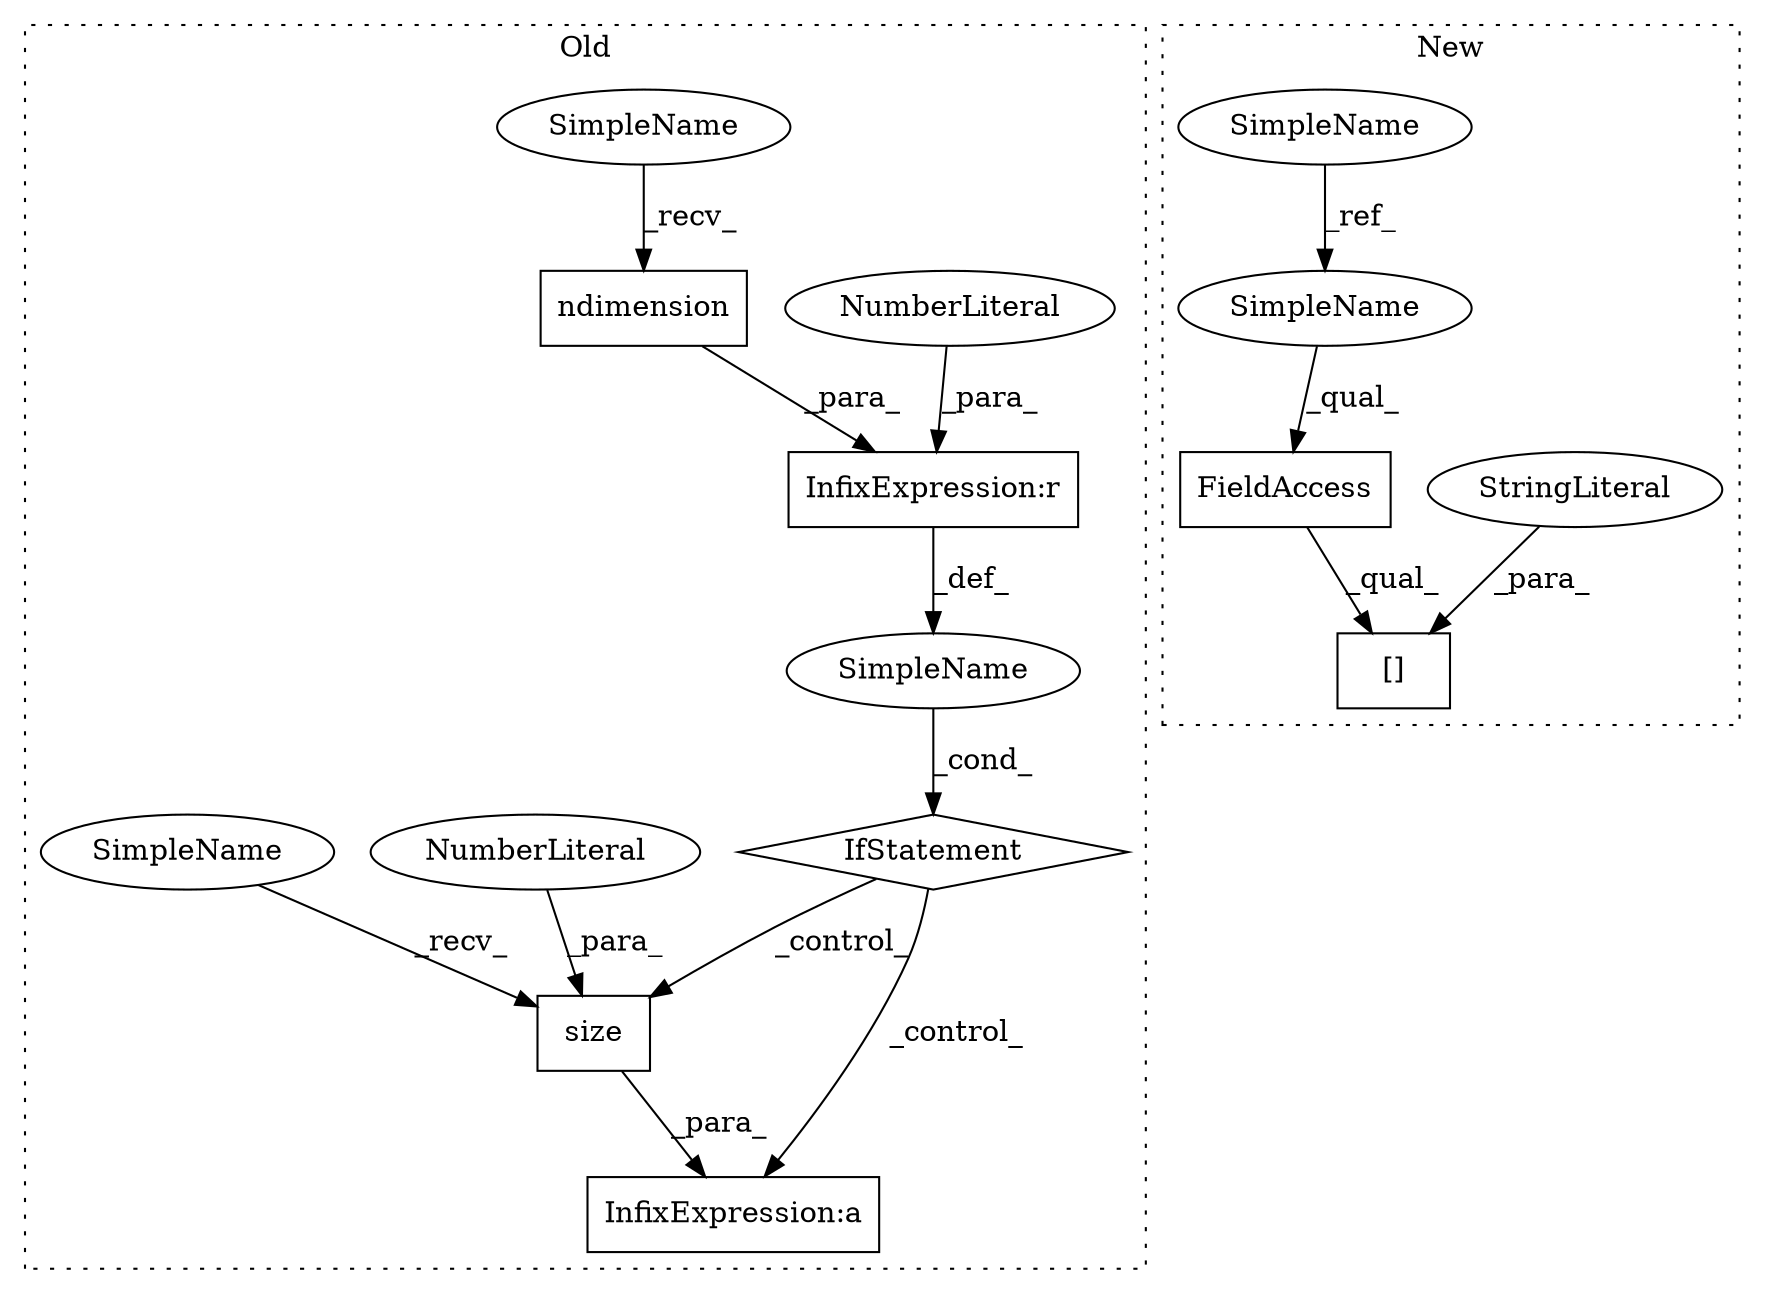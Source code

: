 digraph G {
subgraph cluster0 {
1 [label="ndimension" a="32" s="586" l="12" shape="box"];
3 [label="InfixExpression:r" a="27" s="598" l="4" shape="box"];
4 [label="IfStatement" a="25" s="576,603" l="4,2" shape="diamond"];
5 [label="NumberLiteral" a="34" s="602" l="1" shape="ellipse"];
8 [label="SimpleName" a="42" s="" l="" shape="ellipse"];
9 [label="size" a="32" s="683,689" l="5,1" shape="box"];
10 [label="NumberLiteral" a="34" s="688" l="1" shape="ellipse"];
12 [label="InfixExpression:a" a="27" s="690" l="3" shape="box"];
14 [label="SimpleName" a="42" s="580" l="5" shape="ellipse"];
15 [label="SimpleName" a="42" s="677" l="5" shape="ellipse"];
label = "Old";
style="dotted";
}
subgraph cluster1 {
2 [label="[]" a="2" s="833,863" l="12,1" shape="box"];
6 [label="FieldAccess" a="22" s="833" l="11" shape="box"];
7 [label="StringLiteral" a="45" s="845" l="18" shape="ellipse"];
11 [label="SimpleName" a="42" s="737" l="5" shape="ellipse"];
13 [label="SimpleName" a="42" s="833" l="5" shape="ellipse"];
label = "New";
style="dotted";
}
1 -> 3 [label="_para_"];
3 -> 8 [label="_def_"];
4 -> 9 [label="_control_"];
4 -> 12 [label="_control_"];
5 -> 3 [label="_para_"];
6 -> 2 [label="_qual_"];
7 -> 2 [label="_para_"];
8 -> 4 [label="_cond_"];
9 -> 12 [label="_para_"];
10 -> 9 [label="_para_"];
11 -> 13 [label="_ref_"];
13 -> 6 [label="_qual_"];
14 -> 1 [label="_recv_"];
15 -> 9 [label="_recv_"];
}